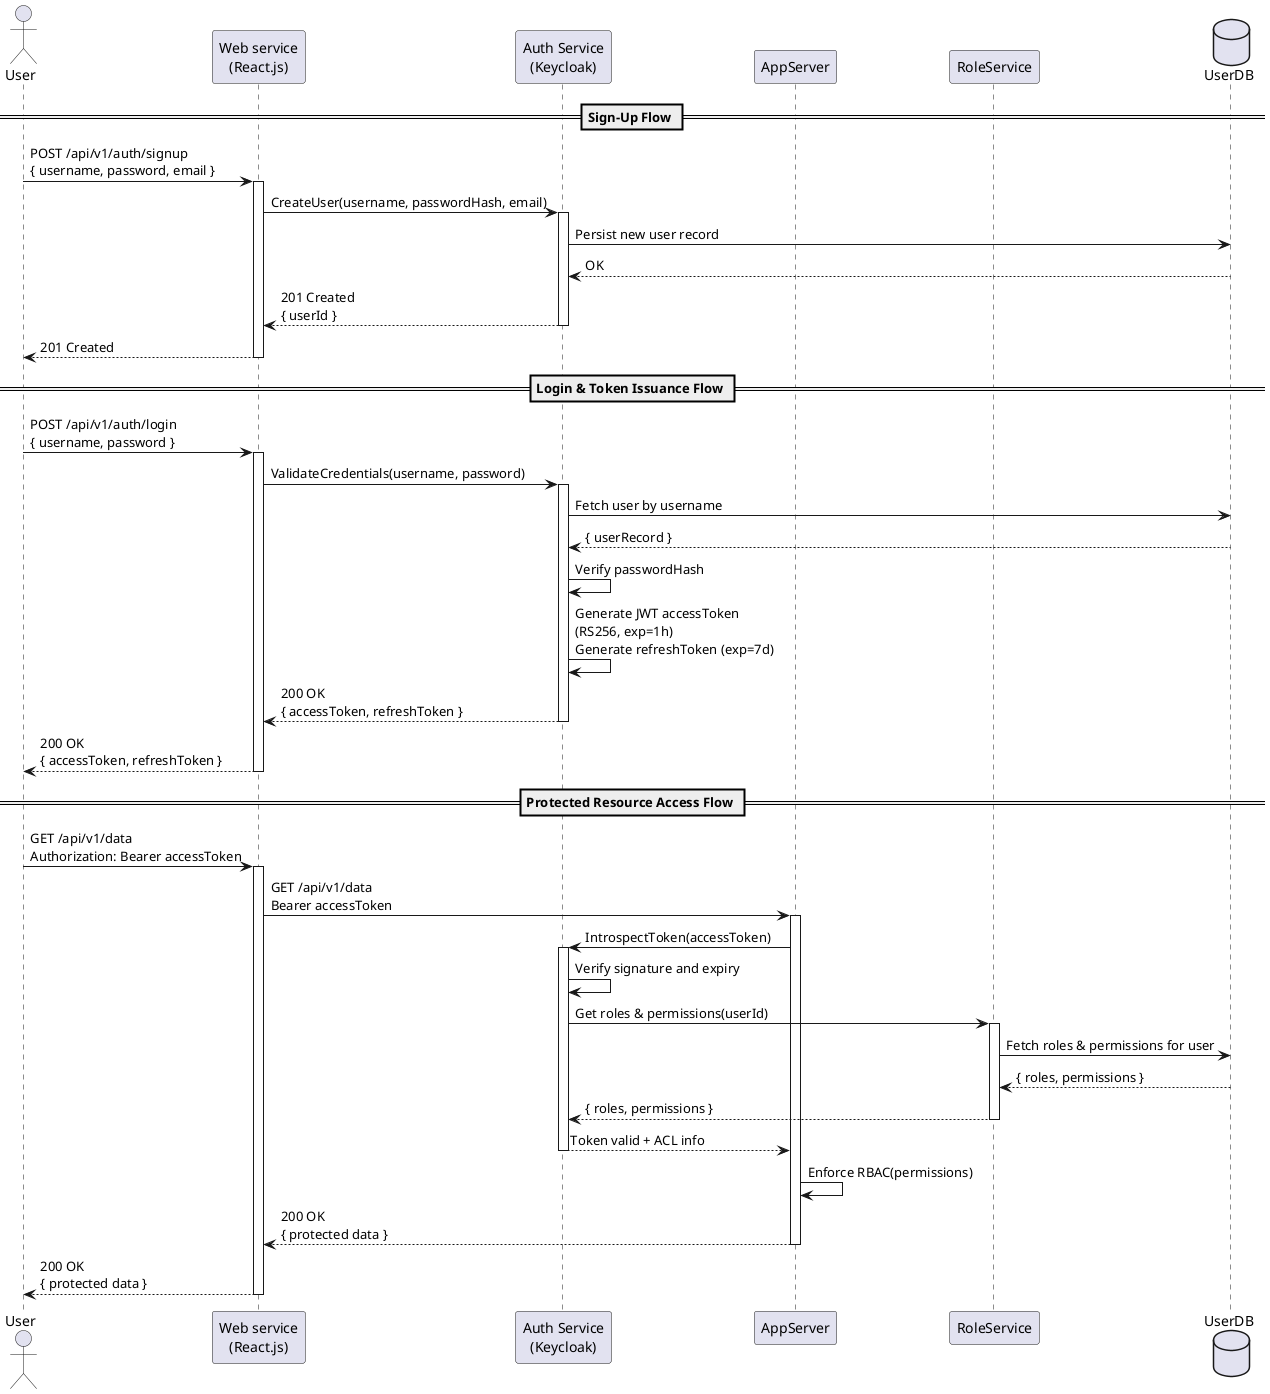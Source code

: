 @startuml
' 3.2.3_user_login_flow_en.plantuml

actor User
participant "Web service\n(React.js)" as WebUI
participant "Auth Service\n(Keycloak)" as AuthService
participant AppServer
participant RoleService
database UserDB

== Sign-Up Flow ==
User -> WebUI: POST /api/v1/auth/signup\n{ username, password, email }
activate WebUI
WebUI -> AuthService: CreateUser(username, passwordHash, email)
activate AuthService
AuthService -> UserDB: Persist new user record
UserDB --> AuthService: OK
AuthService --> WebUI: 201 Created\n{ userId }
deactivate AuthService
WebUI --> User: 201 Created
deactivate WebUI

== Login & Token Issuance Flow ==
User -> WebUI: POST /api/v1/auth/login\n{ username, password }
activate WebUI
WebUI -> AuthService: ValidateCredentials(username, password)
activate AuthService
AuthService -> UserDB: Fetch user by username
UserDB --> AuthService: { userRecord }
AuthService -> AuthService: Verify passwordHash
AuthService -> AuthService: Generate JWT accessToken\n(RS256, exp=1h)\nGenerate refreshToken (exp=7d)
AuthService --> WebUI: 200 OK\n{ accessToken, refreshToken }
deactivate AuthService
WebUI --> User: 200 OK\n{ accessToken, refreshToken }
deactivate WebUI

== Protected Resource Access Flow ==
User -> WebUI: GET /api/v1/data\nAuthorization: Bearer accessToken
activate WebUI
WebUI -> AppServer: GET /api/v1/data\nBearer accessToken
activate AppServer
AppServer -> AuthService: IntrospectToken(accessToken)
activate AuthService
AuthService -> AuthService: Verify signature and expiry
AuthService -> RoleService: Get roles & permissions(userId)
activate RoleService
RoleService -> UserDB: Fetch roles & permissions for user
UserDB --> RoleService: { roles, permissions }
RoleService --> AuthService: { roles, permissions }
deactivate RoleService
AuthService --> AppServer: Token valid + ACL info
deactivate AuthService
AppServer -> AppServer: Enforce RBAC(permissions)
AppServer --> WebUI: 200 OK\n{ protected data }
deactivate AppServer
WebUI --> User: 200 OK\n{ protected data }
deactivate WebUI

@enduml
